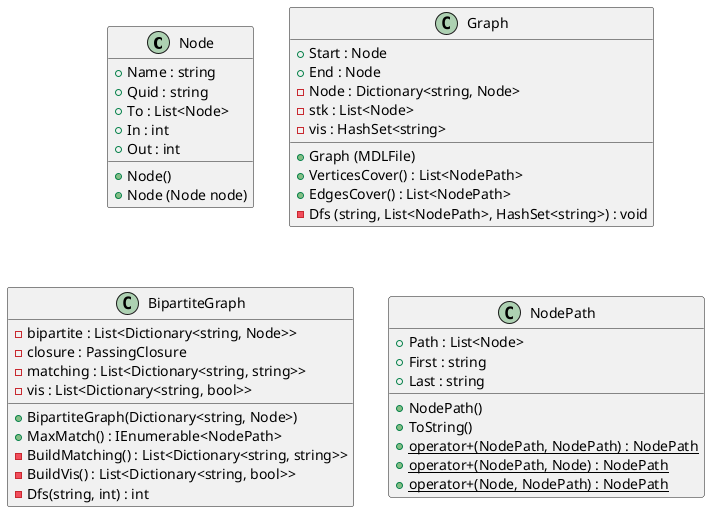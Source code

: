 @startuml Class Diagram
class Node{
    + Name : string
    + Quid : string
    + To : List<Node>
    + In : int
    + Out : int

    + Node()
    + Node (Node node)
}
class Graph{
    + Start : Node
    + End : Node
    - Node : Dictionary<string, Node>
    - stk : List<Node>
    - vis : HashSet<string>

    + Graph (MDLFile)
    + VerticesCover() : List<NodePath>
    + EdgesCover() : List<NodePath>
    - Dfs (string, List<NodePath>, HashSet<string>) : void
}
class BipartiteGraph{
    - bipartite : List<Dictionary<string, Node>>
    - closure : PassingClosure
    - matching : List<Dictionary<string, string>>
    - vis : List<Dictionary<string, bool>>

    + BipartiteGraph(Dictionary<string, Node>)
    + MaxMatch() : IEnumerable<NodePath>
    - BuildMatching() : List<Dictionary<string, string>>
    - BuildVis() : List<Dictionary<string, bool>>
    - Dfs(string, int) : int
}
class NodePath{
    + Path : List<Node>
    + First : string
    + Last : string

    + NodePath()
    + ToString()
    + {static} operator+(NodePath, NodePath) : NodePath
    + {static} operator+(NodePath, Node) : NodePath
    + {static} operator+(Node, NodePath) : NodePath
}
@enduml